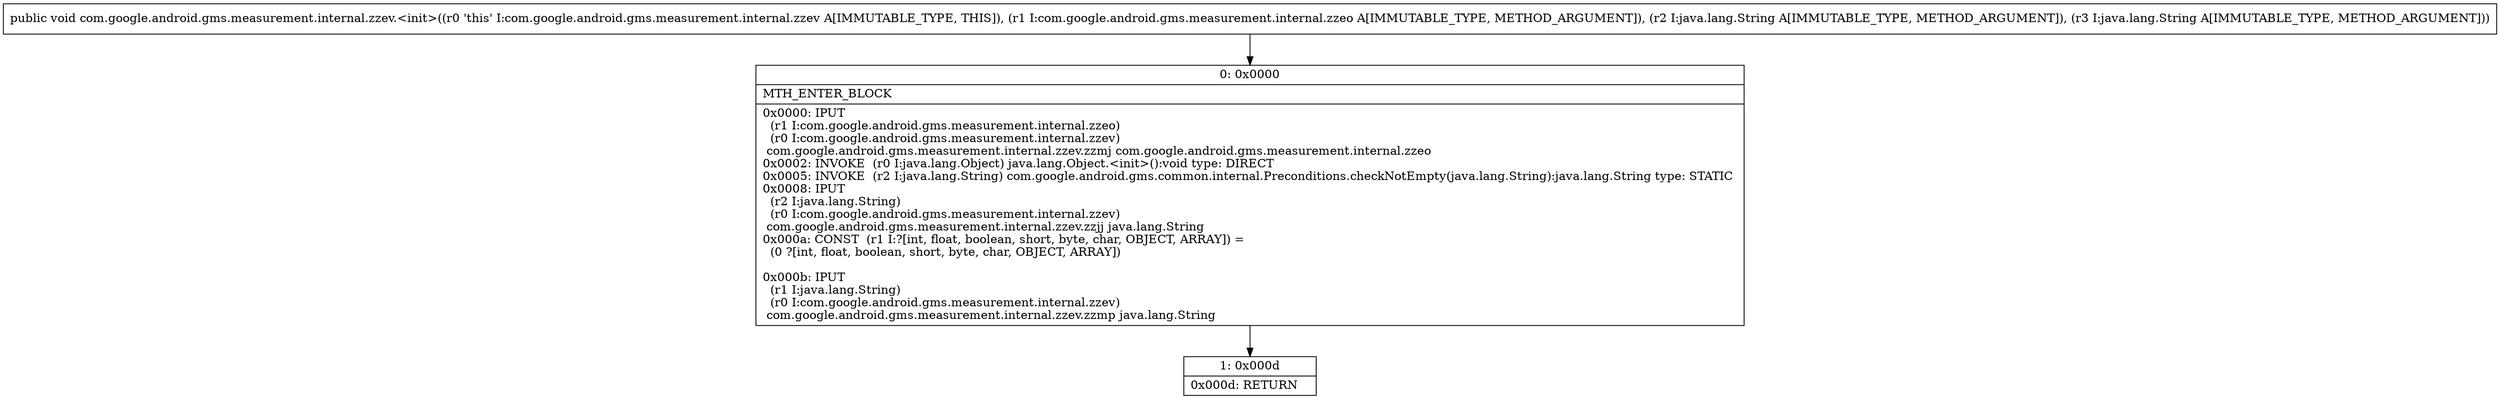 digraph "CFG forcom.google.android.gms.measurement.internal.zzev.\<init\>(Lcom\/google\/android\/gms\/measurement\/internal\/zzeo;Ljava\/lang\/String;Ljava\/lang\/String;)V" {
Node_0 [shape=record,label="{0\:\ 0x0000|MTH_ENTER_BLOCK\l|0x0000: IPUT  \l  (r1 I:com.google.android.gms.measurement.internal.zzeo)\l  (r0 I:com.google.android.gms.measurement.internal.zzev)\l com.google.android.gms.measurement.internal.zzev.zzmj com.google.android.gms.measurement.internal.zzeo \l0x0002: INVOKE  (r0 I:java.lang.Object) java.lang.Object.\<init\>():void type: DIRECT \l0x0005: INVOKE  (r2 I:java.lang.String) com.google.android.gms.common.internal.Preconditions.checkNotEmpty(java.lang.String):java.lang.String type: STATIC \l0x0008: IPUT  \l  (r2 I:java.lang.String)\l  (r0 I:com.google.android.gms.measurement.internal.zzev)\l com.google.android.gms.measurement.internal.zzev.zzjj java.lang.String \l0x000a: CONST  (r1 I:?[int, float, boolean, short, byte, char, OBJECT, ARRAY]) = \l  (0 ?[int, float, boolean, short, byte, char, OBJECT, ARRAY])\l \l0x000b: IPUT  \l  (r1 I:java.lang.String)\l  (r0 I:com.google.android.gms.measurement.internal.zzev)\l com.google.android.gms.measurement.internal.zzev.zzmp java.lang.String \l}"];
Node_1 [shape=record,label="{1\:\ 0x000d|0x000d: RETURN   \l}"];
MethodNode[shape=record,label="{public void com.google.android.gms.measurement.internal.zzev.\<init\>((r0 'this' I:com.google.android.gms.measurement.internal.zzev A[IMMUTABLE_TYPE, THIS]), (r1 I:com.google.android.gms.measurement.internal.zzeo A[IMMUTABLE_TYPE, METHOD_ARGUMENT]), (r2 I:java.lang.String A[IMMUTABLE_TYPE, METHOD_ARGUMENT]), (r3 I:java.lang.String A[IMMUTABLE_TYPE, METHOD_ARGUMENT])) }"];
MethodNode -> Node_0;
Node_0 -> Node_1;
}

